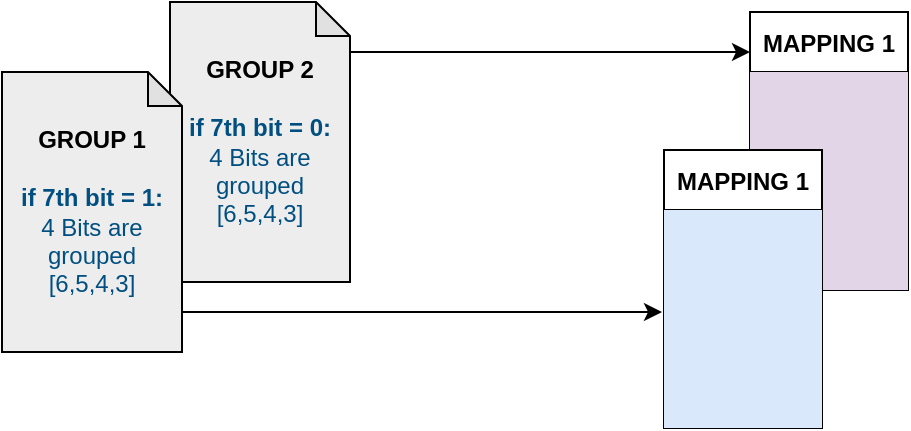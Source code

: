 <mxfile version="28.0.4">
  <diagram name="Page-1" id="nOCRgtnf3OO0YPdjOFGx">
    <mxGraphModel dx="753" dy="271" grid="1" gridSize="10" guides="1" tooltips="1" connect="1" arrows="1" fold="1" page="1" pageScale="1" pageWidth="850" pageHeight="1100" math="0" shadow="0">
      <root>
        <mxCell id="0" />
        <mxCell id="1" parent="0" />
        <mxCell id="Uh95agxEUosQ2VYnLe-K-46" value="MAPPING 1" style="shape=table;startSize=30;container=1;collapsible=0;childLayout=tableLayout;strokeColor=default;fontSize=12;fontStyle=1" vertex="1" parent="1">
          <mxGeometry x="504" y="270" width="79" height="139" as="geometry" />
        </mxCell>
        <mxCell id="Uh95agxEUosQ2VYnLe-K-47" value="" style="shape=tableRow;horizontal=0;startSize=0;swimlaneHead=0;swimlaneBody=0;strokeColor=inherit;top=0;left=0;bottom=0;right=0;collapsible=0;dropTarget=0;fillColor=none;points=[[0,0.5],[1,0.5]];portConstraint=eastwest;fontSize=16;" vertex="1" parent="Uh95agxEUosQ2VYnLe-K-46">
          <mxGeometry y="30" width="79" height="23" as="geometry" />
        </mxCell>
        <mxCell id="Uh95agxEUosQ2VYnLe-K-48" value="" style="shape=partialRectangle;html=1;whiteSpace=wrap;connectable=0;strokeColor=#9673a6;overflow=hidden;fillColor=#e1d5e7;top=0;left=0;bottom=0;right=0;pointerEvents=1;fontSize=16;" vertex="1" parent="Uh95agxEUosQ2VYnLe-K-47">
          <mxGeometry width="40" height="23" as="geometry">
            <mxRectangle width="40" height="23" as="alternateBounds" />
          </mxGeometry>
        </mxCell>
        <mxCell id="Uh95agxEUosQ2VYnLe-K-49" value="" style="shape=partialRectangle;html=1;whiteSpace=wrap;connectable=0;strokeColor=#9673a6;overflow=hidden;fillColor=#e1d5e7;top=0;left=0;bottom=0;right=0;pointerEvents=1;fontSize=16;" vertex="1" parent="Uh95agxEUosQ2VYnLe-K-47">
          <mxGeometry x="40" width="39" height="23" as="geometry">
            <mxRectangle width="39" height="23" as="alternateBounds" />
          </mxGeometry>
        </mxCell>
        <mxCell id="Uh95agxEUosQ2VYnLe-K-50" value="" style="shape=tableRow;horizontal=0;startSize=0;swimlaneHead=0;swimlaneBody=0;strokeColor=inherit;top=0;left=0;bottom=0;right=0;collapsible=0;dropTarget=0;fillColor=none;points=[[0,0.5],[1,0.5]];portConstraint=eastwest;fontSize=16;" vertex="1" parent="Uh95agxEUosQ2VYnLe-K-46">
          <mxGeometry y="53" width="79" height="20" as="geometry" />
        </mxCell>
        <mxCell id="Uh95agxEUosQ2VYnLe-K-51" value="" style="shape=partialRectangle;html=1;whiteSpace=wrap;connectable=0;strokeColor=#9673a6;overflow=hidden;fillColor=#e1d5e7;top=0;left=0;bottom=0;right=0;pointerEvents=1;fontSize=16;" vertex="1" parent="Uh95agxEUosQ2VYnLe-K-50">
          <mxGeometry width="40" height="20" as="geometry">
            <mxRectangle width="40" height="20" as="alternateBounds" />
          </mxGeometry>
        </mxCell>
        <mxCell id="Uh95agxEUosQ2VYnLe-K-52" value="" style="shape=partialRectangle;html=1;whiteSpace=wrap;connectable=0;strokeColor=#9673a6;overflow=hidden;fillColor=#e1d5e7;top=0;left=0;bottom=0;right=0;pointerEvents=1;fontSize=16;" vertex="1" parent="Uh95agxEUosQ2VYnLe-K-50">
          <mxGeometry x="40" width="39" height="20" as="geometry">
            <mxRectangle width="39" height="20" as="alternateBounds" />
          </mxGeometry>
        </mxCell>
        <mxCell id="Uh95agxEUosQ2VYnLe-K-53" value="" style="shape=tableRow;horizontal=0;startSize=0;swimlaneHead=0;swimlaneBody=0;strokeColor=inherit;top=0;left=0;bottom=0;right=0;collapsible=0;dropTarget=0;fillColor=none;points=[[0,0.5],[1,0.5]];portConstraint=eastwest;fontSize=16;" vertex="1" parent="Uh95agxEUosQ2VYnLe-K-46">
          <mxGeometry y="73" width="79" height="23" as="geometry" />
        </mxCell>
        <mxCell id="Uh95agxEUosQ2VYnLe-K-54" value="" style="shape=partialRectangle;html=1;whiteSpace=wrap;connectable=0;strokeColor=#9673a6;overflow=hidden;fillColor=#e1d5e7;top=0;left=0;bottom=0;right=0;pointerEvents=1;fontSize=16;" vertex="1" parent="Uh95agxEUosQ2VYnLe-K-53">
          <mxGeometry width="40" height="23" as="geometry">
            <mxRectangle width="40" height="23" as="alternateBounds" />
          </mxGeometry>
        </mxCell>
        <mxCell id="Uh95agxEUosQ2VYnLe-K-55" value="" style="shape=partialRectangle;html=1;whiteSpace=wrap;connectable=0;strokeColor=#9673a6;overflow=hidden;fillColor=#e1d5e7;top=0;left=0;bottom=0;right=0;pointerEvents=1;fontSize=16;" vertex="1" parent="Uh95agxEUosQ2VYnLe-K-53">
          <mxGeometry x="40" width="39" height="23" as="geometry">
            <mxRectangle width="39" height="23" as="alternateBounds" />
          </mxGeometry>
        </mxCell>
        <mxCell id="Uh95agxEUosQ2VYnLe-K-56" style="shape=tableRow;horizontal=0;startSize=0;swimlaneHead=0;swimlaneBody=0;strokeColor=inherit;top=0;left=0;bottom=0;right=0;collapsible=0;dropTarget=0;fillColor=none;points=[[0,0.5],[1,0.5]];portConstraint=eastwest;fontSize=16;" vertex="1" parent="Uh95agxEUosQ2VYnLe-K-46">
          <mxGeometry y="96" width="79" height="23" as="geometry" />
        </mxCell>
        <mxCell id="Uh95agxEUosQ2VYnLe-K-57" style="shape=partialRectangle;html=1;whiteSpace=wrap;connectable=0;strokeColor=#9673a6;overflow=hidden;fillColor=#e1d5e7;top=0;left=0;bottom=0;right=0;pointerEvents=1;fontSize=16;" vertex="1" parent="Uh95agxEUosQ2VYnLe-K-56">
          <mxGeometry width="40" height="23" as="geometry">
            <mxRectangle width="40" height="23" as="alternateBounds" />
          </mxGeometry>
        </mxCell>
        <mxCell id="Uh95agxEUosQ2VYnLe-K-58" style="shape=partialRectangle;html=1;whiteSpace=wrap;connectable=0;strokeColor=#9673a6;overflow=hidden;fillColor=#e1d5e7;top=0;left=0;bottom=0;right=0;pointerEvents=1;fontSize=16;" vertex="1" parent="Uh95agxEUosQ2VYnLe-K-56">
          <mxGeometry x="40" width="39" height="23" as="geometry">
            <mxRectangle width="39" height="23" as="alternateBounds" />
          </mxGeometry>
        </mxCell>
        <mxCell id="Uh95agxEUosQ2VYnLe-K-59" style="shape=tableRow;horizontal=0;startSize=0;swimlaneHead=0;swimlaneBody=0;strokeColor=inherit;top=0;left=0;bottom=0;right=0;collapsible=0;dropTarget=0;fillColor=none;points=[[0,0.5],[1,0.5]];portConstraint=eastwest;fontSize=16;" vertex="1" parent="Uh95agxEUosQ2VYnLe-K-46">
          <mxGeometry y="119" width="79" height="20" as="geometry" />
        </mxCell>
        <mxCell id="Uh95agxEUosQ2VYnLe-K-60" style="shape=partialRectangle;html=1;whiteSpace=wrap;connectable=0;strokeColor=#9673a6;overflow=hidden;fillColor=#e1d5e7;top=0;left=0;bottom=0;right=0;pointerEvents=1;fontSize=16;" vertex="1" parent="Uh95agxEUosQ2VYnLe-K-59">
          <mxGeometry width="40" height="20" as="geometry">
            <mxRectangle width="40" height="20" as="alternateBounds" />
          </mxGeometry>
        </mxCell>
        <mxCell id="Uh95agxEUosQ2VYnLe-K-61" style="shape=partialRectangle;html=1;whiteSpace=wrap;connectable=0;strokeColor=#9673a6;overflow=hidden;fillColor=#e1d5e7;top=0;left=0;bottom=0;right=0;pointerEvents=1;fontSize=16;" vertex="1" parent="Uh95agxEUosQ2VYnLe-K-59">
          <mxGeometry x="40" width="39" height="20" as="geometry">
            <mxRectangle width="39" height="20" as="alternateBounds" />
          </mxGeometry>
        </mxCell>
        <mxCell id="Uh95agxEUosQ2VYnLe-K-1" value="&lt;b&gt;GROUP 2&lt;/b&gt;&lt;div&gt;&lt;b&gt;&lt;br&gt;&lt;/b&gt;&lt;div&gt;&lt;font style=&quot;color: light-dark(rgb(0, 79, 128), rgb(237, 237, 237));&quot;&gt;&lt;b&gt;if 7th bit = 0:&lt;/b&gt;&lt;/font&gt;&lt;/div&gt;&lt;div&gt;&lt;font style=&quot;color: light-dark(rgb(0, 79, 128), rgb(237, 237, 237));&quot;&gt;4 Bits are grouped [6,5,4,3]&lt;/font&gt;&lt;/div&gt;&lt;/div&gt;" style="shape=note;whiteSpace=wrap;html=1;backgroundOutline=1;darkOpacity=0.05;size=17;fillColor=light-dark(#ededed, #ededed);" vertex="1" parent="1">
          <mxGeometry x="214" y="265" width="90" height="140" as="geometry" />
        </mxCell>
        <mxCell id="_oQXvfnrhqQgpWS-RbkP-1" value="&lt;b&gt;GROUP 1&lt;/b&gt;&lt;div&gt;&lt;b&gt;&lt;br&gt;&lt;/b&gt;&lt;div&gt;&lt;font style=&quot;color: light-dark(rgb(0, 79, 128), rgb(237, 237, 237));&quot;&gt;&lt;b&gt;if 7th bit = 1:&lt;/b&gt;&lt;/font&gt;&lt;/div&gt;&lt;div&gt;&lt;font style=&quot;color: light-dark(rgb(0, 79, 128), rgb(237, 237, 237));&quot;&gt;4 Bits are grouped [6,5,4,3]&lt;/font&gt;&lt;/div&gt;&lt;/div&gt;" style="shape=note;whiteSpace=wrap;html=1;backgroundOutline=1;darkOpacity=0.05;size=17;fillColor=light-dark(#ededed, #ededed);" parent="1" vertex="1">
          <mxGeometry x="130" y="300" width="90" height="140" as="geometry" />
        </mxCell>
        <mxCell id="Uh95agxEUosQ2VYnLe-K-2" value="" style="endArrow=classic;html=1;rounded=0;" edge="1" parent="1">
          <mxGeometry width="50" height="50" relative="1" as="geometry">
            <mxPoint x="304" y="290" as="sourcePoint" />
            <mxPoint x="504" y="290" as="targetPoint" />
          </mxGeometry>
        </mxCell>
        <mxCell id="Uh95agxEUosQ2VYnLe-K-3" value="" style="endArrow=classic;html=1;rounded=0;" edge="1" parent="1">
          <mxGeometry width="50" height="50" relative="1" as="geometry">
            <mxPoint x="220" y="420" as="sourcePoint" />
            <mxPoint x="460" y="420" as="targetPoint" />
          </mxGeometry>
        </mxCell>
        <mxCell id="Uh95agxEUosQ2VYnLe-K-27" value="MAPPING 1" style="shape=table;startSize=30;container=1;collapsible=0;childLayout=tableLayout;strokeColor=default;fontSize=12;fontStyle=1" vertex="1" parent="1">
          <mxGeometry x="461" y="339" width="79" height="139" as="geometry" />
        </mxCell>
        <mxCell id="Uh95agxEUosQ2VYnLe-K-28" value="" style="shape=tableRow;horizontal=0;startSize=0;swimlaneHead=0;swimlaneBody=0;strokeColor=inherit;top=0;left=0;bottom=0;right=0;collapsible=0;dropTarget=0;fillColor=none;points=[[0,0.5],[1,0.5]];portConstraint=eastwest;fontSize=16;" vertex="1" parent="Uh95agxEUosQ2VYnLe-K-27">
          <mxGeometry y="30" width="79" height="23" as="geometry" />
        </mxCell>
        <mxCell id="Uh95agxEUosQ2VYnLe-K-29" value="" style="shape=partialRectangle;html=1;whiteSpace=wrap;connectable=0;strokeColor=#6c8ebf;overflow=hidden;fillColor=#dae8fc;top=0;left=0;bottom=0;right=0;pointerEvents=1;fontSize=16;" vertex="1" parent="Uh95agxEUosQ2VYnLe-K-28">
          <mxGeometry width="40" height="23" as="geometry">
            <mxRectangle width="40" height="23" as="alternateBounds" />
          </mxGeometry>
        </mxCell>
        <mxCell id="Uh95agxEUosQ2VYnLe-K-30" value="" style="shape=partialRectangle;html=1;whiteSpace=wrap;connectable=0;strokeColor=#6c8ebf;overflow=hidden;fillColor=#dae8fc;top=0;left=0;bottom=0;right=0;pointerEvents=1;fontSize=16;" vertex="1" parent="Uh95agxEUosQ2VYnLe-K-28">
          <mxGeometry x="40" width="39" height="23" as="geometry">
            <mxRectangle width="39" height="23" as="alternateBounds" />
          </mxGeometry>
        </mxCell>
        <mxCell id="Uh95agxEUosQ2VYnLe-K-32" value="" style="shape=tableRow;horizontal=0;startSize=0;swimlaneHead=0;swimlaneBody=0;strokeColor=inherit;top=0;left=0;bottom=0;right=0;collapsible=0;dropTarget=0;fillColor=none;points=[[0,0.5],[1,0.5]];portConstraint=eastwest;fontSize=16;" vertex="1" parent="Uh95agxEUosQ2VYnLe-K-27">
          <mxGeometry y="53" width="79" height="20" as="geometry" />
        </mxCell>
        <mxCell id="Uh95agxEUosQ2VYnLe-K-33" value="" style="shape=partialRectangle;html=1;whiteSpace=wrap;connectable=0;strokeColor=#6c8ebf;overflow=hidden;fillColor=#dae8fc;top=0;left=0;bottom=0;right=0;pointerEvents=1;fontSize=16;" vertex="1" parent="Uh95agxEUosQ2VYnLe-K-32">
          <mxGeometry width="40" height="20" as="geometry">
            <mxRectangle width="40" height="20" as="alternateBounds" />
          </mxGeometry>
        </mxCell>
        <mxCell id="Uh95agxEUosQ2VYnLe-K-34" value="" style="shape=partialRectangle;html=1;whiteSpace=wrap;connectable=0;strokeColor=#6c8ebf;overflow=hidden;fillColor=#dae8fc;top=0;left=0;bottom=0;right=0;pointerEvents=1;fontSize=16;" vertex="1" parent="Uh95agxEUosQ2VYnLe-K-32">
          <mxGeometry x="40" width="39" height="20" as="geometry">
            <mxRectangle width="39" height="20" as="alternateBounds" />
          </mxGeometry>
        </mxCell>
        <mxCell id="Uh95agxEUosQ2VYnLe-K-36" value="" style="shape=tableRow;horizontal=0;startSize=0;swimlaneHead=0;swimlaneBody=0;strokeColor=inherit;top=0;left=0;bottom=0;right=0;collapsible=0;dropTarget=0;fillColor=none;points=[[0,0.5],[1,0.5]];portConstraint=eastwest;fontSize=16;" vertex="1" parent="Uh95agxEUosQ2VYnLe-K-27">
          <mxGeometry y="73" width="79" height="23" as="geometry" />
        </mxCell>
        <mxCell id="Uh95agxEUosQ2VYnLe-K-37" value="" style="shape=partialRectangle;html=1;whiteSpace=wrap;connectable=0;strokeColor=#6c8ebf;overflow=hidden;fillColor=#dae8fc;top=0;left=0;bottom=0;right=0;pointerEvents=1;fontSize=16;" vertex="1" parent="Uh95agxEUosQ2VYnLe-K-36">
          <mxGeometry width="40" height="23" as="geometry">
            <mxRectangle width="40" height="23" as="alternateBounds" />
          </mxGeometry>
        </mxCell>
        <mxCell id="Uh95agxEUosQ2VYnLe-K-38" value="" style="shape=partialRectangle;html=1;whiteSpace=wrap;connectable=0;strokeColor=#6c8ebf;overflow=hidden;fillColor=#dae8fc;top=0;left=0;bottom=0;right=0;pointerEvents=1;fontSize=16;" vertex="1" parent="Uh95agxEUosQ2VYnLe-K-36">
          <mxGeometry x="40" width="39" height="23" as="geometry">
            <mxRectangle width="39" height="23" as="alternateBounds" />
          </mxGeometry>
        </mxCell>
        <mxCell id="Uh95agxEUosQ2VYnLe-K-40" style="shape=tableRow;horizontal=0;startSize=0;swimlaneHead=0;swimlaneBody=0;strokeColor=inherit;top=0;left=0;bottom=0;right=0;collapsible=0;dropTarget=0;fillColor=none;points=[[0,0.5],[1,0.5]];portConstraint=eastwest;fontSize=16;" vertex="1" parent="Uh95agxEUosQ2VYnLe-K-27">
          <mxGeometry y="96" width="79" height="23" as="geometry" />
        </mxCell>
        <mxCell id="Uh95agxEUosQ2VYnLe-K-41" style="shape=partialRectangle;html=1;whiteSpace=wrap;connectable=0;strokeColor=#6c8ebf;overflow=hidden;fillColor=#dae8fc;top=0;left=0;bottom=0;right=0;pointerEvents=1;fontSize=16;" vertex="1" parent="Uh95agxEUosQ2VYnLe-K-40">
          <mxGeometry width="40" height="23" as="geometry">
            <mxRectangle width="40" height="23" as="alternateBounds" />
          </mxGeometry>
        </mxCell>
        <mxCell id="Uh95agxEUosQ2VYnLe-K-42" style="shape=partialRectangle;html=1;whiteSpace=wrap;connectable=0;strokeColor=#6c8ebf;overflow=hidden;fillColor=#dae8fc;top=0;left=0;bottom=0;right=0;pointerEvents=1;fontSize=16;" vertex="1" parent="Uh95agxEUosQ2VYnLe-K-40">
          <mxGeometry x="40" width="39" height="23" as="geometry">
            <mxRectangle width="39" height="23" as="alternateBounds" />
          </mxGeometry>
        </mxCell>
        <mxCell id="Uh95agxEUosQ2VYnLe-K-43" style="shape=tableRow;horizontal=0;startSize=0;swimlaneHead=0;swimlaneBody=0;strokeColor=inherit;top=0;left=0;bottom=0;right=0;collapsible=0;dropTarget=0;fillColor=none;points=[[0,0.5],[1,0.5]];portConstraint=eastwest;fontSize=16;" vertex="1" parent="Uh95agxEUosQ2VYnLe-K-27">
          <mxGeometry y="119" width="79" height="20" as="geometry" />
        </mxCell>
        <mxCell id="Uh95agxEUosQ2VYnLe-K-44" style="shape=partialRectangle;html=1;whiteSpace=wrap;connectable=0;strokeColor=#6c8ebf;overflow=hidden;fillColor=#dae8fc;top=0;left=0;bottom=0;right=0;pointerEvents=1;fontSize=16;" vertex="1" parent="Uh95agxEUosQ2VYnLe-K-43">
          <mxGeometry width="40" height="20" as="geometry">
            <mxRectangle width="40" height="20" as="alternateBounds" />
          </mxGeometry>
        </mxCell>
        <mxCell id="Uh95agxEUosQ2VYnLe-K-45" style="shape=partialRectangle;html=1;whiteSpace=wrap;connectable=0;strokeColor=#6c8ebf;overflow=hidden;fillColor=#dae8fc;top=0;left=0;bottom=0;right=0;pointerEvents=1;fontSize=16;" vertex="1" parent="Uh95agxEUosQ2VYnLe-K-43">
          <mxGeometry x="40" width="39" height="20" as="geometry">
            <mxRectangle width="39" height="20" as="alternateBounds" />
          </mxGeometry>
        </mxCell>
      </root>
    </mxGraphModel>
  </diagram>
</mxfile>
